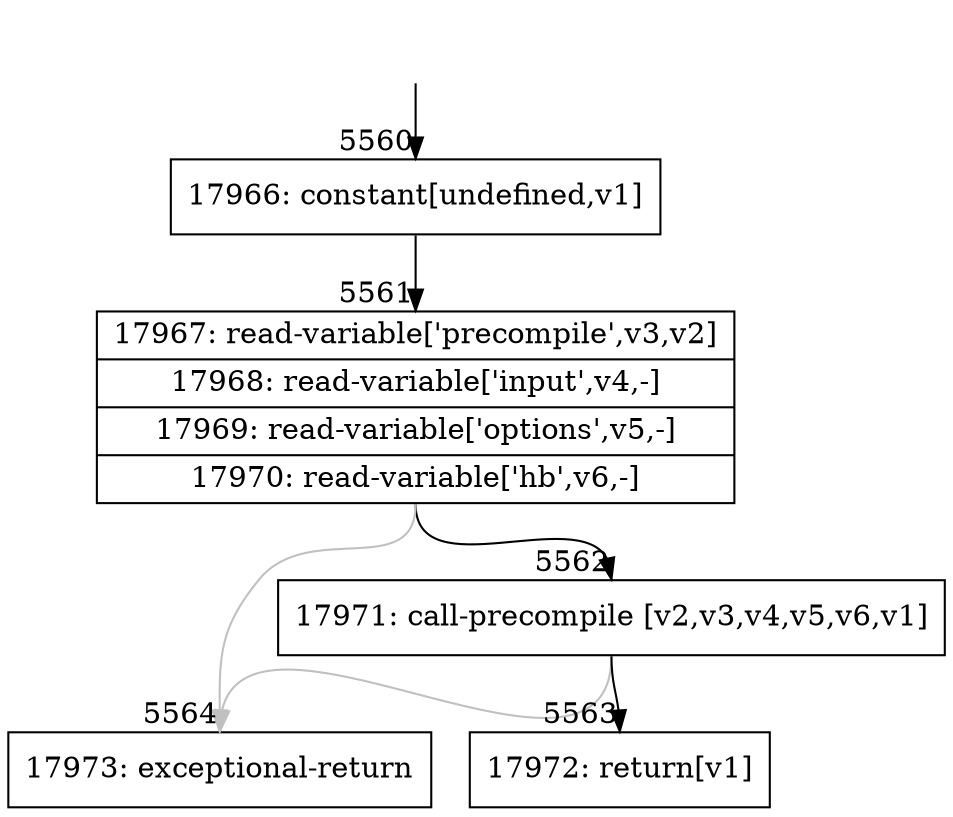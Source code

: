 digraph {
rankdir="TD"
BB_entry269[shape=none,label=""];
BB_entry269 -> BB5560 [tailport=s, headport=n, headlabel="    5560"]
BB5560 [shape=record label="{17966: constant[undefined,v1]}" ] 
BB5560 -> BB5561 [tailport=s, headport=n, headlabel="      5561"]
BB5561 [shape=record label="{17967: read-variable['precompile',v3,v2]|17968: read-variable['input',v4,-]|17969: read-variable['options',v5,-]|17970: read-variable['hb',v6,-]}" ] 
BB5561 -> BB5562 [tailport=s, headport=n, headlabel="      5562"]
BB5561 -> BB5564 [tailport=s, headport=n, color=gray, headlabel="      5564"]
BB5562 [shape=record label="{17971: call-precompile [v2,v3,v4,v5,v6,v1]}" ] 
BB5562 -> BB5563 [tailport=s, headport=n, headlabel="      5563"]
BB5562 -> BB5564 [tailport=s, headport=n, color=gray]
BB5563 [shape=record label="{17972: return[v1]}" ] 
BB5564 [shape=record label="{17973: exceptional-return}" ] 
//#$~ 3713
}
